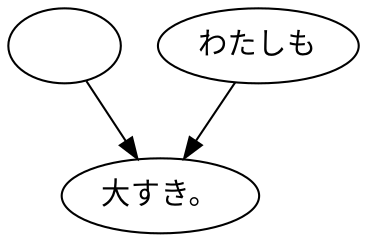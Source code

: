 digraph graph7014 {
	node0 [label="　"];
	node1 [label="わたしも"];
	node2 [label="大すき。"];
	node0 -> node2;
	node1 -> node2;
}
